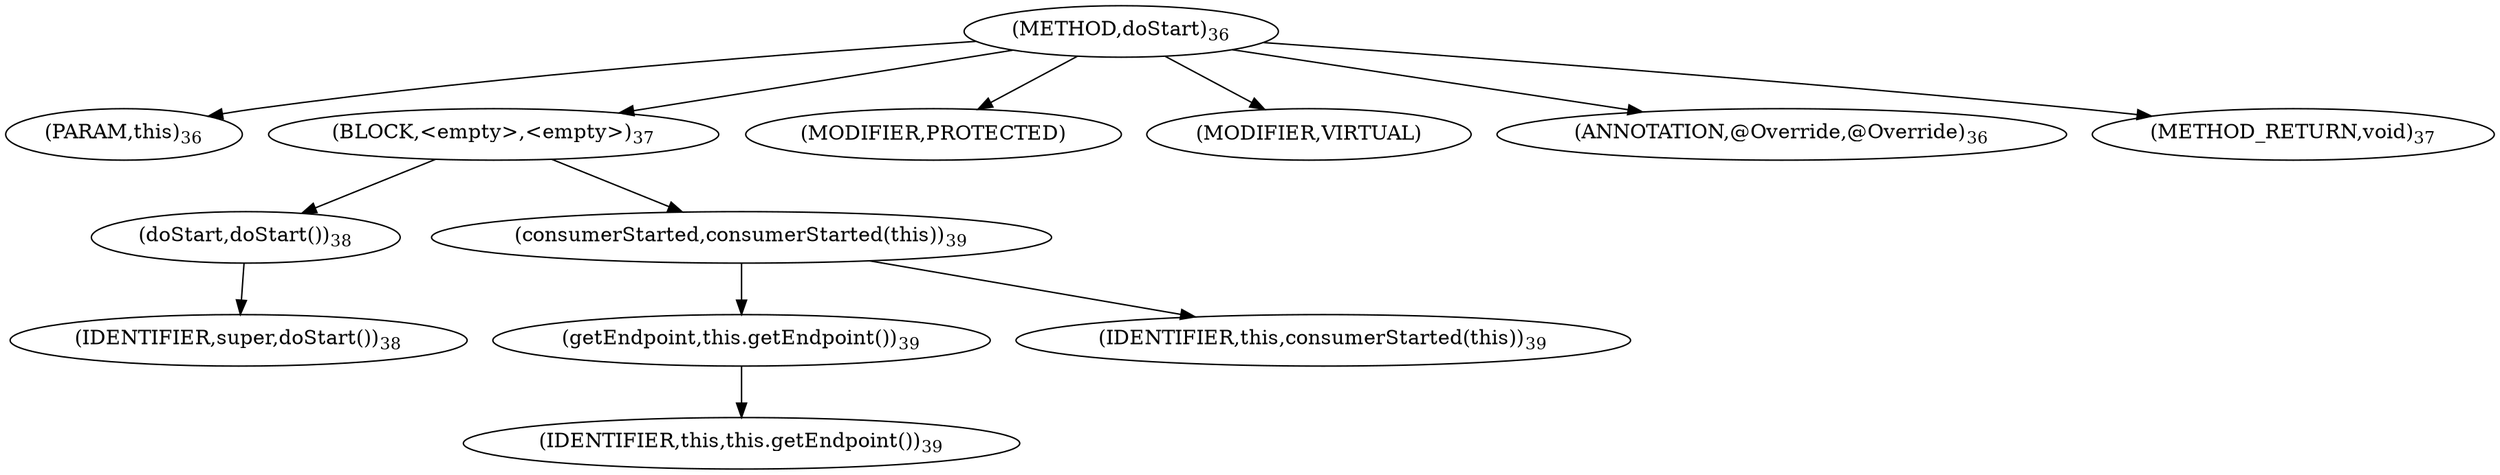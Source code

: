 digraph "doStart" {  
"38" [label = <(METHOD,doStart)<SUB>36</SUB>> ]
"6" [label = <(PARAM,this)<SUB>36</SUB>> ]
"39" [label = <(BLOCK,&lt;empty&gt;,&lt;empty&gt;)<SUB>37</SUB>> ]
"40" [label = <(doStart,doStart())<SUB>38</SUB>> ]
"41" [label = <(IDENTIFIER,super,doStart())<SUB>38</SUB>> ]
"42" [label = <(consumerStarted,consumerStarted(this))<SUB>39</SUB>> ]
"43" [label = <(getEndpoint,this.getEndpoint())<SUB>39</SUB>> ]
"7" [label = <(IDENTIFIER,this,this.getEndpoint())<SUB>39</SUB>> ]
"5" [label = <(IDENTIFIER,this,consumerStarted(this))<SUB>39</SUB>> ]
"44" [label = <(MODIFIER,PROTECTED)> ]
"45" [label = <(MODIFIER,VIRTUAL)> ]
"46" [label = <(ANNOTATION,@Override,@Override)<SUB>36</SUB>> ]
"47" [label = <(METHOD_RETURN,void)<SUB>37</SUB>> ]
  "38" -> "6" 
  "38" -> "39" 
  "38" -> "44" 
  "38" -> "45" 
  "38" -> "46" 
  "38" -> "47" 
  "39" -> "40" 
  "39" -> "42" 
  "40" -> "41" 
  "42" -> "43" 
  "42" -> "5" 
  "43" -> "7" 
}
